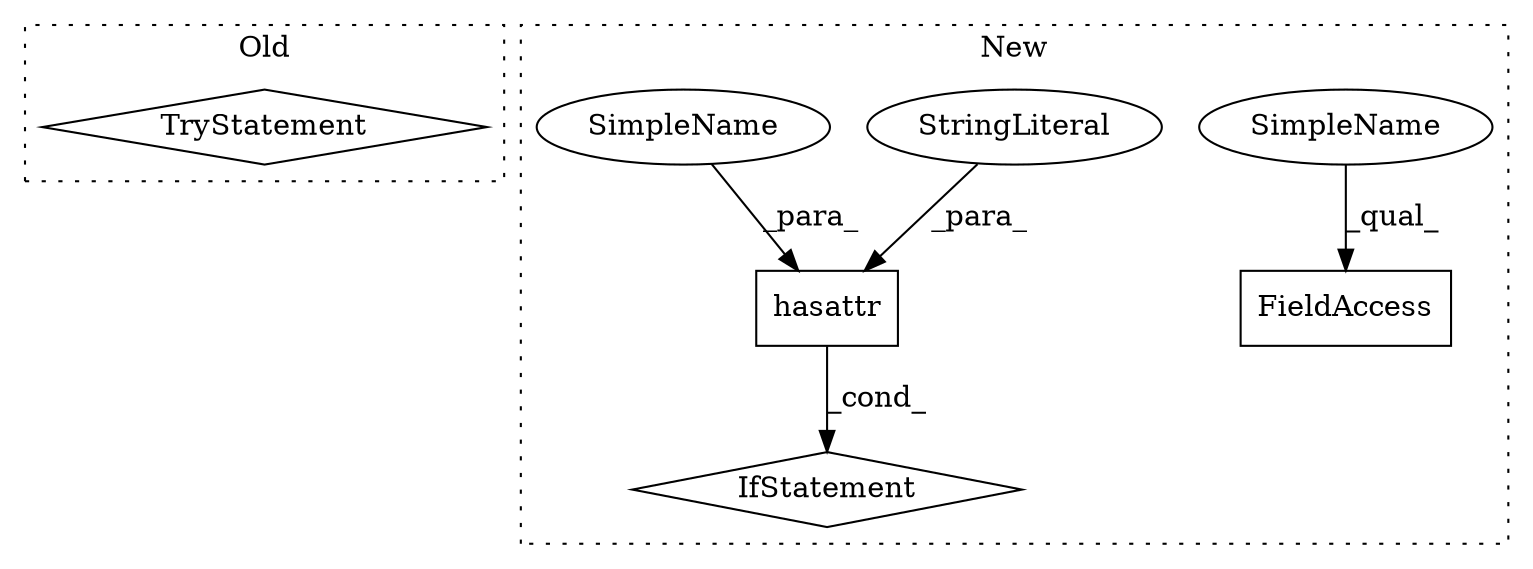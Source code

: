 digraph G {
subgraph cluster0 {
1 [label="TryStatement" a="54" s="11491" l="4" shape="diamond"];
label = "Old";
style="dotted";
}
subgraph cluster1 {
2 [label="hasattr" a="32" s="11695,11720" l="8,1" shape="box"];
3 [label="IfStatement" a="25" s="11721" l="3" shape="diamond"];
4 [label="StringLiteral" a="45" s="11712" l="8" shape="ellipse"];
5 [label="FieldAccess" a="22" s="11724" l="15" shape="box"];
6 [label="SimpleName" a="42" s="11724" l="8" shape="ellipse"];
7 [label="SimpleName" a="42" s="11703" l="8" shape="ellipse"];
label = "New";
style="dotted";
}
2 -> 3 [label="_cond_"];
4 -> 2 [label="_para_"];
6 -> 5 [label="_qual_"];
7 -> 2 [label="_para_"];
}